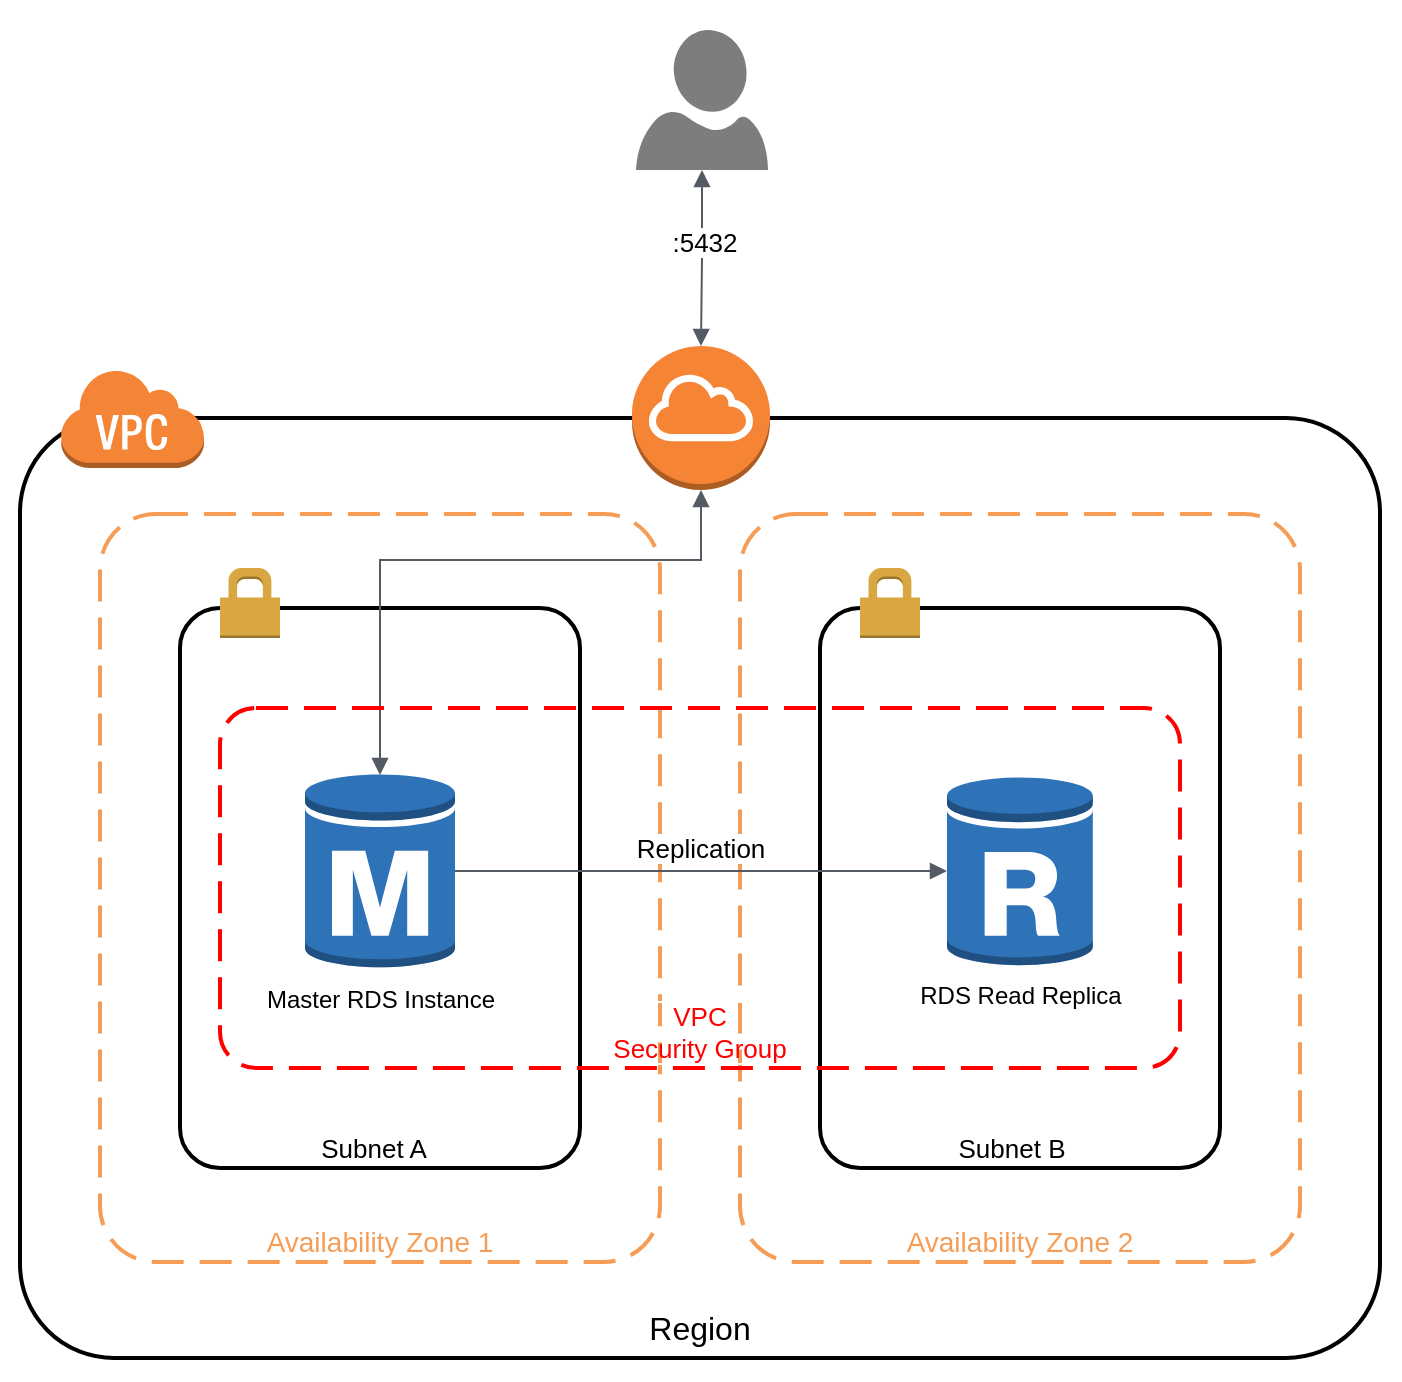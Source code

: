 <mxfile version="11.1.4" type="github"><diagram id="NBuzykiXZqDgpGrnV-WK" name="Page-1"><mxGraphModel dx="939" dy="576" grid="1" gridSize="10" guides="1" tooltips="1" connect="1" arrows="1" fold="1" page="1" pageScale="1" pageWidth="850" pageHeight="1100" math="0" shadow="0"><root><mxCell id="0"/><mxCell id="1" parent="0"/><mxCell id="_qp9qb1tDxuJyNr31mA4-26" value="" style="rounded=0;whiteSpace=wrap;html=1;fontSize=14;strokeColor=none;" parent="1" vertex="1"><mxGeometry x="30" y="170" width="700" height="690" as="geometry"/></mxCell><mxCell id="_qp9qb1tDxuJyNr31mA4-1" value="Region" style="rounded=1;arcSize=10;dashed=0;strokeColor=#000000;fillColor=none;gradientColor=none;strokeWidth=2;verticalAlign=bottom;fontSize=16;spacingBottom=4;" parent="1" vertex="1"><mxGeometry x="40" y="379" width="680" height="470" as="geometry"/></mxCell><mxCell id="_qp9qb1tDxuJyNr31mA4-3" value="Availability Zone 1" style="rounded=1;arcSize=10;dashed=1;strokeColor=#F59D56;fillColor=none;gradientColor=none;dashPattern=8 4;strokeWidth=2;verticalAlign=bottom;fontSize=14;fontColor=#F59D56;" parent="1" vertex="1"><mxGeometry x="80" y="427" width="280" height="374" as="geometry"/></mxCell><mxCell id="_qp9qb1tDxuJyNr31mA4-4" value="Subnet A" style="rounded=1;arcSize=10;dashed=0;strokeColor=#000000;fillColor=none;gradientColor=none;strokeWidth=2;verticalAlign=bottom;align=center;spacingRight=6;fontSize=13;" parent="1" vertex="1"><mxGeometry x="120" y="474" width="200" height="280" as="geometry"/></mxCell><mxCell id="_qp9qb1tDxuJyNr31mA4-9" value="Availability Zone 2" style="rounded=1;arcSize=10;dashed=1;strokeColor=#F59D56;fillColor=none;gradientColor=none;dashPattern=8 4;strokeWidth=2;verticalAlign=bottom;fontSize=14;fontColor=#F59D56;" parent="1" vertex="1"><mxGeometry x="400" y="427" width="280" height="374" as="geometry"/></mxCell><mxCell id="_qp9qb1tDxuJyNr31mA4-10" value="Subnet B" style="rounded=1;arcSize=10;dashed=0;strokeColor=#000000;fillColor=none;gradientColor=none;strokeWidth=2;verticalAlign=bottom;align=center;spacingRight=8;fontSize=13;" parent="1" vertex="1"><mxGeometry x="440" y="474" width="200" height="280" as="geometry"/></mxCell><mxCell id="_qp9qb1tDxuJyNr31mA4-2" value="" style="dashed=0;html=1;shape=mxgraph.aws3.virtual_private_cloud;fillColor=#F58536;gradientColor=none;dashed=0;" parent="1" vertex="1"><mxGeometry x="60" y="354" width="72" height="50" as="geometry"/></mxCell><mxCell id="_qp9qb1tDxuJyNr31mA4-5" value="" style="dashed=0;html=1;shape=mxgraph.aws3.permissions;fillColor=#D9A741;gradientColor=none;dashed=0;" parent="1" vertex="1"><mxGeometry x="140" y="454" width="30" height="35" as="geometry"/></mxCell><mxCell id="_qp9qb1tDxuJyNr31mA4-11" value="" style="dashed=0;html=1;shape=mxgraph.aws3.permissions;fillColor=#D9A741;gradientColor=none;dashed=0;" parent="1" vertex="1"><mxGeometry x="460" y="454" width="30" height="35" as="geometry"/></mxCell><mxCell id="Wll2DFjalbA9ugIghTfI-8" style="edgeStyle=orthogonalEdgeStyle;rounded=0;orthogonalLoop=1;jettySize=auto;html=1;exitX=0.5;exitY=1;exitDx=0;exitDy=0;exitPerimeter=0;entryX=0.5;entryY=0.02;entryDx=0;entryDy=0;entryPerimeter=0;fontSize=13;strokeColor=#545B64;endFill=1;endArrow=block;startArrow=block;startFill=1;" parent="1" source="_qp9qb1tDxuJyNr31mA4-15" target="Wll2DFjalbA9ugIghTfI-1" edge="1"><mxGeometry relative="1" as="geometry"><Array as="points"><mxPoint x="381" y="450"/><mxPoint x="220" y="450"/></Array></mxGeometry></mxCell><mxCell id="_qp9qb1tDxuJyNr31mA4-15" value="" style="outlineConnect=0;dashed=0;verticalLabelPosition=bottom;verticalAlign=top;align=center;html=1;shape=mxgraph.aws3.internet_gateway;fillColor=#F58534;gradientColor=none;" parent="1" vertex="1"><mxGeometry x="346" y="343" width="69" height="72" as="geometry"/></mxCell><mxCell id="Wll2DFjalbA9ugIghTfI-3" value="VPC &#10;Security Group" style="rounded=1;arcSize=10;dashed=1;strokeColor=#ff0000;fillColor=none;gradientColor=none;dashPattern=8 4;strokeWidth=2;verticalAlign=bottom;fontSize=13;labelBorderColor=#FFFFFF;fontColor=#FF0000;" parent="1" vertex="1"><mxGeometry x="140" y="524" width="480" height="180" as="geometry"/></mxCell><mxCell id="Wll2DFjalbA9ugIghTfI-1" value="Master RDS Instance" style="outlineConnect=0;dashed=0;verticalLabelPosition=bottom;verticalAlign=top;align=center;html=1;shape=mxgraph.aws3.rds_db_instance;fillColor=#2E73B8;gradientColor=none;" parent="1" vertex="1"><mxGeometry x="182.5" y="555.5" width="75" height="100" as="geometry"/></mxCell><mxCell id="Wll2DFjalbA9ugIghTfI-2" value="RDS Read Replica" style="outlineConnect=0;dashed=0;verticalLabelPosition=bottom;verticalAlign=top;align=center;html=1;shape=mxgraph.aws3.rds_db_instance_read_replica;fillColor=#2E73B8;gradientColor=none;" parent="1" vertex="1"><mxGeometry x="503.5" y="557" width="73" height="97" as="geometry"/></mxCell><mxCell id="Wll2DFjalbA9ugIghTfI-4" value="" style="edgeStyle=orthogonalEdgeStyle;html=1;endArrow=block;elbow=vertical;startArrow=none;endFill=1;strokeColor=#545B64;rounded=0;fontSize=13;exitX=1;exitY=0.5;exitDx=0;exitDy=0;exitPerimeter=0;" parent="1" source="Wll2DFjalbA9ugIghTfI-1" target="Wll2DFjalbA9ugIghTfI-2" edge="1"><mxGeometry width="100" relative="1" as="geometry"><mxPoint x="270" y="604" as="sourcePoint"/><mxPoint x="370" y="604" as="targetPoint"/></mxGeometry></mxCell><mxCell id="Wll2DFjalbA9ugIghTfI-5" value="Replication" style="text;html=1;resizable=0;points=[];align=center;verticalAlign=middle;labelBackgroundColor=#ffffff;fontSize=13;" parent="Wll2DFjalbA9ugIghTfI-4" vertex="1" connectable="0"><mxGeometry x="-0.724" y="-2" relative="1" as="geometry"><mxPoint x="88" y="-14" as="offset"/></mxGeometry></mxCell><mxCell id="Wll2DFjalbA9ugIghTfI-6" value="" style="shadow=0;dashed=0;html=1;strokeColor=none;labelPosition=center;verticalLabelPosition=bottom;verticalAlign=top;align=center;shape=mxgraph.azure.user;fillColor=#7D7D7D;fontSize=13;" parent="1" vertex="1"><mxGeometry x="348" y="185" width="66" height="70" as="geometry"/></mxCell><mxCell id="Wll2DFjalbA9ugIghTfI-7" value="" style="edgeStyle=orthogonalEdgeStyle;html=1;endArrow=block;elbow=vertical;startArrow=block;endFill=1;strokeColor=#545B64;rounded=0;fontSize=13;entryX=0.5;entryY=0;entryDx=0;entryDy=0;entryPerimeter=0;startFill=1;" parent="1" source="Wll2DFjalbA9ugIghTfI-6" target="_qp9qb1tDxuJyNr31mA4-15" edge="1"><mxGeometry width="100" relative="1" as="geometry"><mxPoint x="379" y="255" as="sourcePoint"/><mxPoint x="379" y="355" as="targetPoint"/></mxGeometry></mxCell><mxCell id="Wll2DFjalbA9ugIghTfI-9" value=":5432" style="text;html=1;resizable=0;points=[];align=center;verticalAlign=middle;labelBackgroundColor=#ffffff;fontSize=13;fontColor=#000000;" parent="Wll2DFjalbA9ugIghTfI-7" vertex="1" connectable="0"><mxGeometry x="-0.182" y="1" relative="1" as="geometry"><mxPoint as="offset"/></mxGeometry></mxCell></root></mxGraphModel></diagram></mxfile>